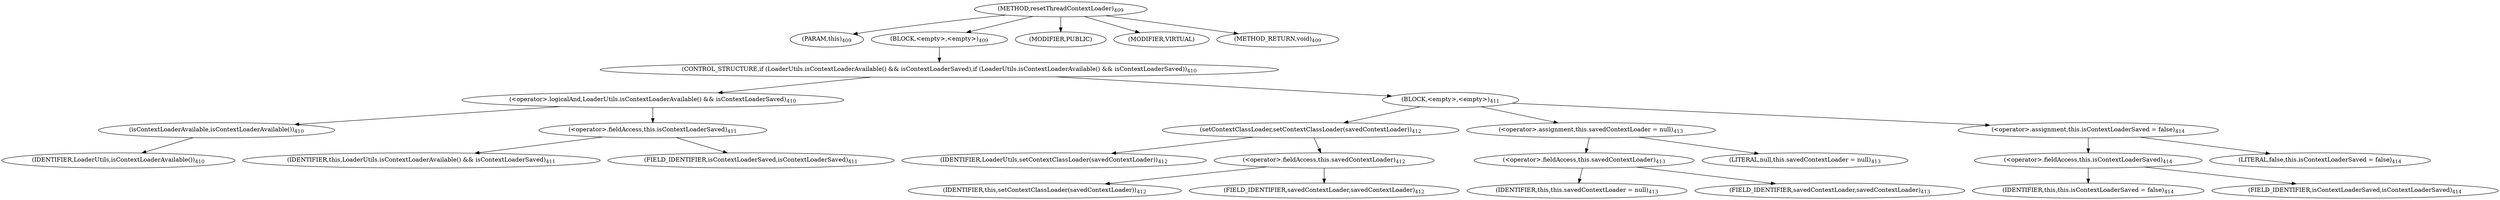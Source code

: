 digraph "resetThreadContextLoader" {  
"658" [label = <(METHOD,resetThreadContextLoader)<SUB>409</SUB>> ]
"659" [label = <(PARAM,this)<SUB>409</SUB>> ]
"660" [label = <(BLOCK,&lt;empty&gt;,&lt;empty&gt;)<SUB>409</SUB>> ]
"661" [label = <(CONTROL_STRUCTURE,if (LoaderUtils.isContextLoaderAvailable() &amp;&amp; isContextLoaderSaved),if (LoaderUtils.isContextLoaderAvailable() &amp;&amp; isContextLoaderSaved))<SUB>410</SUB>> ]
"662" [label = <(&lt;operator&gt;.logicalAnd,LoaderUtils.isContextLoaderAvailable() &amp;&amp; isContextLoaderSaved)<SUB>410</SUB>> ]
"663" [label = <(isContextLoaderAvailable,isContextLoaderAvailable())<SUB>410</SUB>> ]
"664" [label = <(IDENTIFIER,LoaderUtils,isContextLoaderAvailable())<SUB>410</SUB>> ]
"665" [label = <(&lt;operator&gt;.fieldAccess,this.isContextLoaderSaved)<SUB>411</SUB>> ]
"666" [label = <(IDENTIFIER,this,LoaderUtils.isContextLoaderAvailable() &amp;&amp; isContextLoaderSaved)<SUB>411</SUB>> ]
"667" [label = <(FIELD_IDENTIFIER,isContextLoaderSaved,isContextLoaderSaved)<SUB>411</SUB>> ]
"668" [label = <(BLOCK,&lt;empty&gt;,&lt;empty&gt;)<SUB>411</SUB>> ]
"669" [label = <(setContextClassLoader,setContextClassLoader(savedContextLoader))<SUB>412</SUB>> ]
"670" [label = <(IDENTIFIER,LoaderUtils,setContextClassLoader(savedContextLoader))<SUB>412</SUB>> ]
"671" [label = <(&lt;operator&gt;.fieldAccess,this.savedContextLoader)<SUB>412</SUB>> ]
"672" [label = <(IDENTIFIER,this,setContextClassLoader(savedContextLoader))<SUB>412</SUB>> ]
"673" [label = <(FIELD_IDENTIFIER,savedContextLoader,savedContextLoader)<SUB>412</SUB>> ]
"674" [label = <(&lt;operator&gt;.assignment,this.savedContextLoader = null)<SUB>413</SUB>> ]
"675" [label = <(&lt;operator&gt;.fieldAccess,this.savedContextLoader)<SUB>413</SUB>> ]
"676" [label = <(IDENTIFIER,this,this.savedContextLoader = null)<SUB>413</SUB>> ]
"677" [label = <(FIELD_IDENTIFIER,savedContextLoader,savedContextLoader)<SUB>413</SUB>> ]
"678" [label = <(LITERAL,null,this.savedContextLoader = null)<SUB>413</SUB>> ]
"679" [label = <(&lt;operator&gt;.assignment,this.isContextLoaderSaved = false)<SUB>414</SUB>> ]
"680" [label = <(&lt;operator&gt;.fieldAccess,this.isContextLoaderSaved)<SUB>414</SUB>> ]
"681" [label = <(IDENTIFIER,this,this.isContextLoaderSaved = false)<SUB>414</SUB>> ]
"682" [label = <(FIELD_IDENTIFIER,isContextLoaderSaved,isContextLoaderSaved)<SUB>414</SUB>> ]
"683" [label = <(LITERAL,false,this.isContextLoaderSaved = false)<SUB>414</SUB>> ]
"684" [label = <(MODIFIER,PUBLIC)> ]
"685" [label = <(MODIFIER,VIRTUAL)> ]
"686" [label = <(METHOD_RETURN,void)<SUB>409</SUB>> ]
  "658" -> "659" 
  "658" -> "660" 
  "658" -> "684" 
  "658" -> "685" 
  "658" -> "686" 
  "660" -> "661" 
  "661" -> "662" 
  "661" -> "668" 
  "662" -> "663" 
  "662" -> "665" 
  "663" -> "664" 
  "665" -> "666" 
  "665" -> "667" 
  "668" -> "669" 
  "668" -> "674" 
  "668" -> "679" 
  "669" -> "670" 
  "669" -> "671" 
  "671" -> "672" 
  "671" -> "673" 
  "674" -> "675" 
  "674" -> "678" 
  "675" -> "676" 
  "675" -> "677" 
  "679" -> "680" 
  "679" -> "683" 
  "680" -> "681" 
  "680" -> "682" 
}
